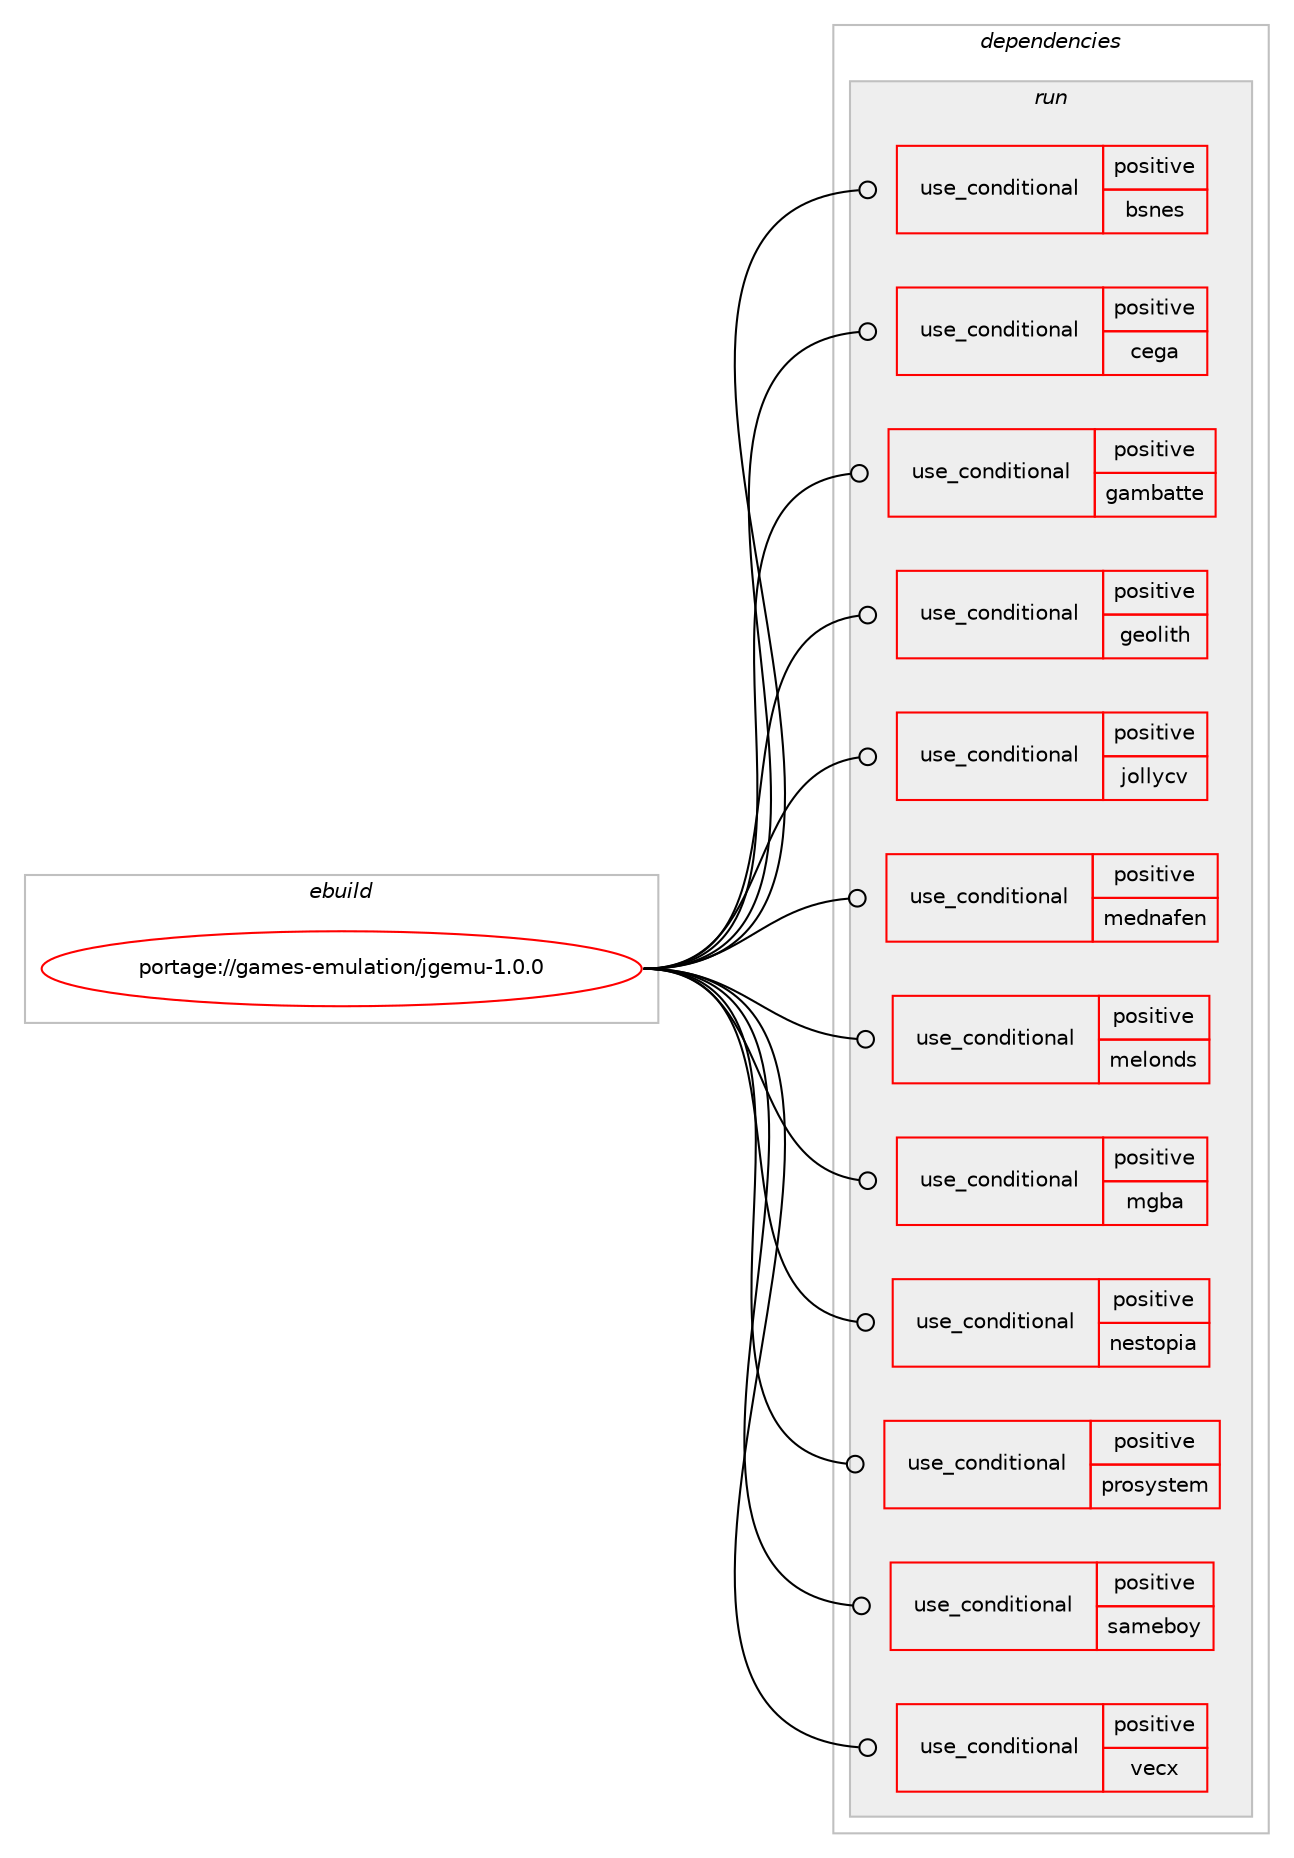 digraph prolog {

# *************
# Graph options
# *************

newrank=true;
concentrate=true;
compound=true;
graph [rankdir=LR,fontname=Helvetica,fontsize=10,ranksep=1.5];#, ranksep=2.5, nodesep=0.2];
edge  [arrowhead=vee];
node  [fontname=Helvetica,fontsize=10];

# **********
# The ebuild
# **********

subgraph cluster_leftcol {
color=gray;
rank=same;
label=<<i>ebuild</i>>;
id [label="portage://games-emulation/jgemu-1.0.0", color=red, width=4, href="../games-emulation/jgemu-1.0.0.svg"];
}

# ****************
# The dependencies
# ****************

subgraph cluster_midcol {
color=gray;
label=<<i>dependencies</i>>;
subgraph cluster_compile {
fillcolor="#eeeeee";
style=filled;
label=<<i>compile</i>>;
}
subgraph cluster_compileandrun {
fillcolor="#eeeeee";
style=filled;
label=<<i>compile and run</i>>;
}
subgraph cluster_run {
fillcolor="#eeeeee";
style=filled;
label=<<i>run</i>>;
subgraph cond61888 {
dependency114840 [label=<<TABLE BORDER="0" CELLBORDER="1" CELLSPACING="0" CELLPADDING="4"><TR><TD ROWSPAN="3" CELLPADDING="10">use_conditional</TD></TR><TR><TD>positive</TD></TR><TR><TD>bsnes</TD></TR></TABLE>>, shape=none, color=red];
# *** BEGIN UNKNOWN DEPENDENCY TYPE (TODO) ***
# dependency114840 -> package_dependency(portage://games-emulation/jgemu-1.0.0,run,no,games-emulation,bsnes-jg,none,[,,],[slot(1)],[])
# *** END UNKNOWN DEPENDENCY TYPE (TODO) ***

}
id:e -> dependency114840:w [weight=20,style="solid",arrowhead="odot"];
subgraph cond61889 {
dependency114841 [label=<<TABLE BORDER="0" CELLBORDER="1" CELLSPACING="0" CELLPADDING="4"><TR><TD ROWSPAN="3" CELLPADDING="10">use_conditional</TD></TR><TR><TD>positive</TD></TR><TR><TD>cega</TD></TR></TABLE>>, shape=none, color=red];
# *** BEGIN UNKNOWN DEPENDENCY TYPE (TODO) ***
# dependency114841 -> package_dependency(portage://games-emulation/jgemu-1.0.0,run,no,games-emulation,cega-jg,none,[,,],[slot(1)],[])
# *** END UNKNOWN DEPENDENCY TYPE (TODO) ***

}
id:e -> dependency114841:w [weight=20,style="solid",arrowhead="odot"];
subgraph cond61890 {
dependency114842 [label=<<TABLE BORDER="0" CELLBORDER="1" CELLSPACING="0" CELLPADDING="4"><TR><TD ROWSPAN="3" CELLPADDING="10">use_conditional</TD></TR><TR><TD>positive</TD></TR><TR><TD>gambatte</TD></TR></TABLE>>, shape=none, color=red];
# *** BEGIN UNKNOWN DEPENDENCY TYPE (TODO) ***
# dependency114842 -> package_dependency(portage://games-emulation/jgemu-1.0.0,run,no,games-emulation,gambatte-jg,none,[,,],[slot(1)],[])
# *** END UNKNOWN DEPENDENCY TYPE (TODO) ***

}
id:e -> dependency114842:w [weight=20,style="solid",arrowhead="odot"];
subgraph cond61891 {
dependency114843 [label=<<TABLE BORDER="0" CELLBORDER="1" CELLSPACING="0" CELLPADDING="4"><TR><TD ROWSPAN="3" CELLPADDING="10">use_conditional</TD></TR><TR><TD>positive</TD></TR><TR><TD>geolith</TD></TR></TABLE>>, shape=none, color=red];
# *** BEGIN UNKNOWN DEPENDENCY TYPE (TODO) ***
# dependency114843 -> package_dependency(portage://games-emulation/jgemu-1.0.0,run,no,games-emulation,geolith-jg,none,[,,],[slot(1)],[])
# *** END UNKNOWN DEPENDENCY TYPE (TODO) ***

}
id:e -> dependency114843:w [weight=20,style="solid",arrowhead="odot"];
subgraph cond61892 {
dependency114844 [label=<<TABLE BORDER="0" CELLBORDER="1" CELLSPACING="0" CELLPADDING="4"><TR><TD ROWSPAN="3" CELLPADDING="10">use_conditional</TD></TR><TR><TD>positive</TD></TR><TR><TD>jollycv</TD></TR></TABLE>>, shape=none, color=red];
# *** BEGIN UNKNOWN DEPENDENCY TYPE (TODO) ***
# dependency114844 -> package_dependency(portage://games-emulation/jgemu-1.0.0,run,no,games-emulation,jollycv-jg,none,[,,],[slot(1)],[])
# *** END UNKNOWN DEPENDENCY TYPE (TODO) ***

}
id:e -> dependency114844:w [weight=20,style="solid",arrowhead="odot"];
subgraph cond61893 {
dependency114845 [label=<<TABLE BORDER="0" CELLBORDER="1" CELLSPACING="0" CELLPADDING="4"><TR><TD ROWSPAN="3" CELLPADDING="10">use_conditional</TD></TR><TR><TD>positive</TD></TR><TR><TD>mednafen</TD></TR></TABLE>>, shape=none, color=red];
# *** BEGIN UNKNOWN DEPENDENCY TYPE (TODO) ***
# dependency114845 -> package_dependency(portage://games-emulation/jgemu-1.0.0,run,no,games-emulation,mednafen-jg,none,[,,],[slot(1)],[])
# *** END UNKNOWN DEPENDENCY TYPE (TODO) ***

}
id:e -> dependency114845:w [weight=20,style="solid",arrowhead="odot"];
subgraph cond61894 {
dependency114846 [label=<<TABLE BORDER="0" CELLBORDER="1" CELLSPACING="0" CELLPADDING="4"><TR><TD ROWSPAN="3" CELLPADDING="10">use_conditional</TD></TR><TR><TD>positive</TD></TR><TR><TD>melonds</TD></TR></TABLE>>, shape=none, color=red];
# *** BEGIN UNKNOWN DEPENDENCY TYPE (TODO) ***
# dependency114846 -> package_dependency(portage://games-emulation/jgemu-1.0.0,run,no,games-emulation,melonds-jg,none,[,,],[slot(1)],[])
# *** END UNKNOWN DEPENDENCY TYPE (TODO) ***

}
id:e -> dependency114846:w [weight=20,style="solid",arrowhead="odot"];
subgraph cond61895 {
dependency114847 [label=<<TABLE BORDER="0" CELLBORDER="1" CELLSPACING="0" CELLPADDING="4"><TR><TD ROWSPAN="3" CELLPADDING="10">use_conditional</TD></TR><TR><TD>positive</TD></TR><TR><TD>mgba</TD></TR></TABLE>>, shape=none, color=red];
# *** BEGIN UNKNOWN DEPENDENCY TYPE (TODO) ***
# dependency114847 -> package_dependency(portage://games-emulation/jgemu-1.0.0,run,no,games-emulation,mgba-jg,none,[,,],[slot(1)],[])
# *** END UNKNOWN DEPENDENCY TYPE (TODO) ***

}
id:e -> dependency114847:w [weight=20,style="solid",arrowhead="odot"];
subgraph cond61896 {
dependency114848 [label=<<TABLE BORDER="0" CELLBORDER="1" CELLSPACING="0" CELLPADDING="4"><TR><TD ROWSPAN="3" CELLPADDING="10">use_conditional</TD></TR><TR><TD>positive</TD></TR><TR><TD>nestopia</TD></TR></TABLE>>, shape=none, color=red];
# *** BEGIN UNKNOWN DEPENDENCY TYPE (TODO) ***
# dependency114848 -> package_dependency(portage://games-emulation/jgemu-1.0.0,run,no,games-emulation,nestopia-jg,none,[,,],[slot(1)],[])
# *** END UNKNOWN DEPENDENCY TYPE (TODO) ***

}
id:e -> dependency114848:w [weight=20,style="solid",arrowhead="odot"];
subgraph cond61897 {
dependency114849 [label=<<TABLE BORDER="0" CELLBORDER="1" CELLSPACING="0" CELLPADDING="4"><TR><TD ROWSPAN="3" CELLPADDING="10">use_conditional</TD></TR><TR><TD>positive</TD></TR><TR><TD>prosystem</TD></TR></TABLE>>, shape=none, color=red];
# *** BEGIN UNKNOWN DEPENDENCY TYPE (TODO) ***
# dependency114849 -> package_dependency(portage://games-emulation/jgemu-1.0.0,run,no,games-emulation,prosystem-jg,none,[,,],[slot(1)],[])
# *** END UNKNOWN DEPENDENCY TYPE (TODO) ***

}
id:e -> dependency114849:w [weight=20,style="solid",arrowhead="odot"];
subgraph cond61898 {
dependency114850 [label=<<TABLE BORDER="0" CELLBORDER="1" CELLSPACING="0" CELLPADDING="4"><TR><TD ROWSPAN="3" CELLPADDING="10">use_conditional</TD></TR><TR><TD>positive</TD></TR><TR><TD>sameboy</TD></TR></TABLE>>, shape=none, color=red];
# *** BEGIN UNKNOWN DEPENDENCY TYPE (TODO) ***
# dependency114850 -> package_dependency(portage://games-emulation/jgemu-1.0.0,run,no,games-emulation,sameboy-jg,none,[,,],[slot(1)],[])
# *** END UNKNOWN DEPENDENCY TYPE (TODO) ***

}
id:e -> dependency114850:w [weight=20,style="solid",arrowhead="odot"];
subgraph cond61899 {
dependency114851 [label=<<TABLE BORDER="0" CELLBORDER="1" CELLSPACING="0" CELLPADDING="4"><TR><TD ROWSPAN="3" CELLPADDING="10">use_conditional</TD></TR><TR><TD>positive</TD></TR><TR><TD>vecx</TD></TR></TABLE>>, shape=none, color=red];
# *** BEGIN UNKNOWN DEPENDENCY TYPE (TODO) ***
# dependency114851 -> package_dependency(portage://games-emulation/jgemu-1.0.0,run,no,games-emulation,vecx-jg,none,[,,],[slot(1)],[])
# *** END UNKNOWN DEPENDENCY TYPE (TODO) ***

}
id:e -> dependency114851:w [weight=20,style="solid",arrowhead="odot"];
}
}

# **************
# The candidates
# **************

subgraph cluster_choices {
rank=same;
color=gray;
label=<<i>candidates</i>>;

}

}
